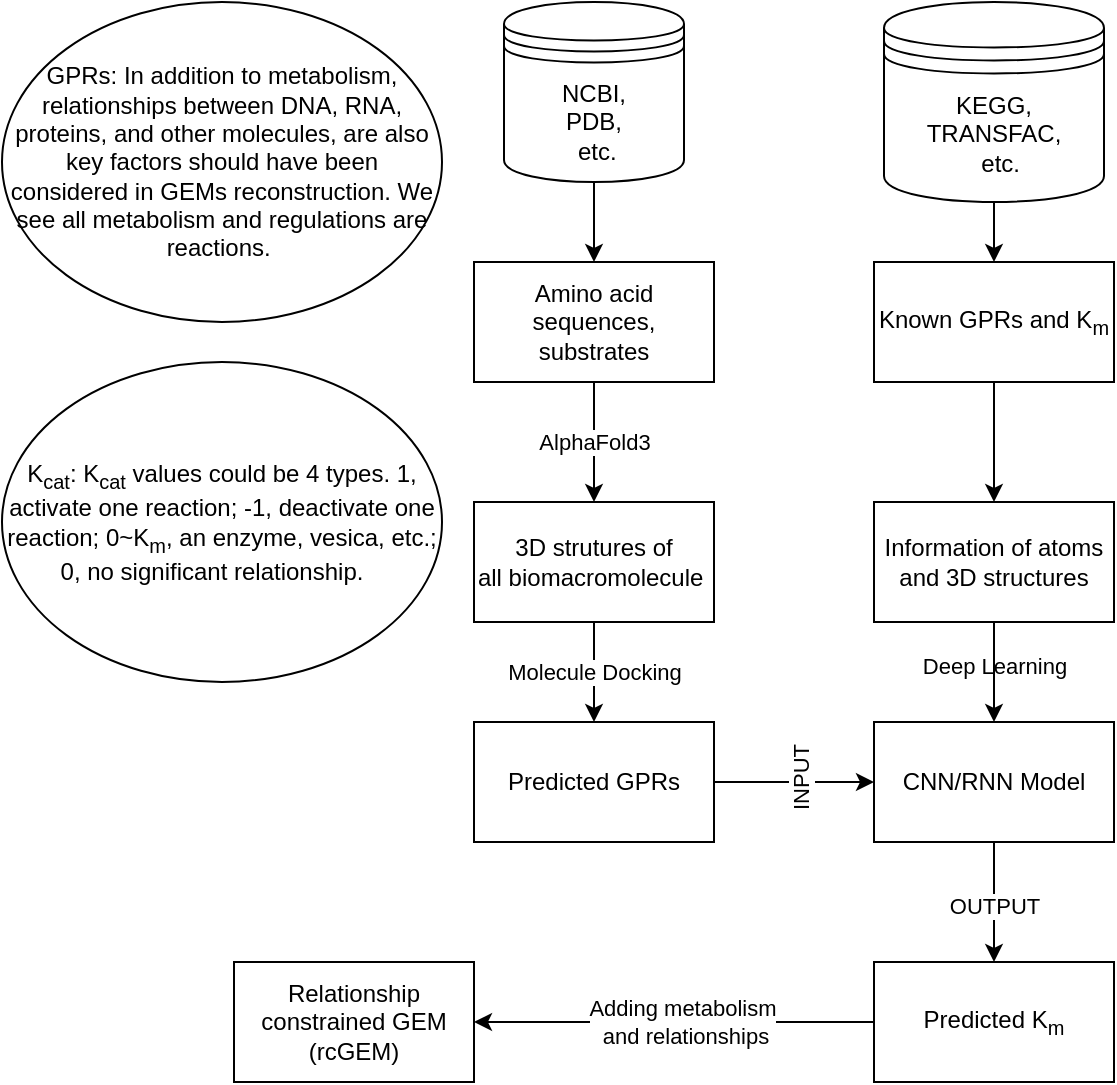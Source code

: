 <mxfile version="24.5.3" type="github">
  <diagram name="第 1 页" id="Zs_ZaR2ghkHN8LJk0DMp">
    <mxGraphModel dx="370" dy="793" grid="1" gridSize="10" guides="1" tooltips="1" connect="1" arrows="1" fold="1" page="1" pageScale="1" pageWidth="827" pageHeight="1169" math="0" shadow="0">
      <root>
        <mxCell id="0" />
        <mxCell id="1" parent="0" />
        <mxCell id="Ac4ICfkRYc5ZsgaLKNUM-4" style="edgeStyle=orthogonalEdgeStyle;rounded=0;orthogonalLoop=1;jettySize=auto;html=1;" parent="1" source="Ac4ICfkRYc5ZsgaLKNUM-6" target="Ac4ICfkRYc5ZsgaLKNUM-9" edge="1">
          <mxGeometry relative="1" as="geometry" />
        </mxCell>
        <mxCell id="Ac4ICfkRYc5ZsgaLKNUM-5" value="AlphaFold3" style="edgeLabel;html=1;align=center;verticalAlign=middle;resizable=0;points=[];rounded=0;" parent="Ac4ICfkRYc5ZsgaLKNUM-4" vertex="1" connectable="0">
          <mxGeometry x="-0.133" relative="1" as="geometry">
            <mxPoint y="4" as="offset" />
          </mxGeometry>
        </mxCell>
        <mxCell id="Ac4ICfkRYc5ZsgaLKNUM-6" value="Amino acid sequences, substrates" style="rounded=0;whiteSpace=wrap;html=1;" parent="1" vertex="1">
          <mxGeometry x="1226" y="290" width="120" height="60" as="geometry" />
        </mxCell>
        <mxCell id="Ac4ICfkRYc5ZsgaLKNUM-7" style="edgeStyle=orthogonalEdgeStyle;rounded=0;orthogonalLoop=1;jettySize=auto;html=1;entryX=0.5;entryY=0;entryDx=0;entryDy=0;" parent="1" source="Ac4ICfkRYc5ZsgaLKNUM-9" target="Ac4ICfkRYc5ZsgaLKNUM-12" edge="1">
          <mxGeometry relative="1" as="geometry">
            <mxPoint x="1216" y="550" as="targetPoint" />
          </mxGeometry>
        </mxCell>
        <mxCell id="Ac4ICfkRYc5ZsgaLKNUM-8" value="Molecule Docking" style="edgeLabel;html=1;align=center;verticalAlign=middle;resizable=0;points=[];rounded=0;" parent="Ac4ICfkRYc5ZsgaLKNUM-7" vertex="1" connectable="0">
          <mxGeometry x="-0.106" y="-2" relative="1" as="geometry">
            <mxPoint x="2" y="2" as="offset" />
          </mxGeometry>
        </mxCell>
        <mxCell id="Ac4ICfkRYc5ZsgaLKNUM-9" value="3D strutures of all&amp;nbsp;biomacromolecule&amp;nbsp;" style="rounded=0;whiteSpace=wrap;html=1;" parent="1" vertex="1">
          <mxGeometry x="1226" y="410" width="120" height="60" as="geometry" />
        </mxCell>
        <mxCell id="Ac4ICfkRYc5ZsgaLKNUM-10" style="edgeStyle=orthogonalEdgeStyle;orthogonalLoop=1;jettySize=auto;html=1;entryX=0;entryY=0.5;entryDx=0;entryDy=0;" parent="1" source="Ac4ICfkRYc5ZsgaLKNUM-12" target="Ac4ICfkRYc5ZsgaLKNUM-20" edge="1">
          <mxGeometry relative="1" as="geometry">
            <Array as="points">
              <mxPoint x="1386" y="550" />
              <mxPoint x="1386" y="550" />
            </Array>
          </mxGeometry>
        </mxCell>
        <mxCell id="Ac4ICfkRYc5ZsgaLKNUM-11" value="INPUT" style="edgeLabel;html=1;align=center;verticalAlign=middle;resizable=0;points=[];rotation=-90;" parent="Ac4ICfkRYc5ZsgaLKNUM-10" vertex="1" connectable="0">
          <mxGeometry x="0.075" y="2" relative="1" as="geometry">
            <mxPoint as="offset" />
          </mxGeometry>
        </mxCell>
        <mxCell id="Ac4ICfkRYc5ZsgaLKNUM-12" value="Predicted GPRs" style="rounded=0;whiteSpace=wrap;html=1;" parent="1" vertex="1">
          <mxGeometry x="1226" y="520" width="120" height="60" as="geometry" />
        </mxCell>
        <mxCell id="Ac4ICfkRYc5ZsgaLKNUM-13" value="" style="edgeStyle=orthogonalEdgeStyle;orthogonalLoop=1;jettySize=auto;html=1;" parent="1" source="Ac4ICfkRYc5ZsgaLKNUM-15" target="Ac4ICfkRYc5ZsgaLKNUM-17" edge="1">
          <mxGeometry relative="1" as="geometry" />
        </mxCell>
        <mxCell id="Ac4ICfkRYc5ZsgaLKNUM-14" value="Deep Learning" style="edgeLabel;html=1;align=center;verticalAlign=middle;resizable=0;points=[];" parent="Ac4ICfkRYc5ZsgaLKNUM-13" vertex="1" connectable="0">
          <mxGeometry x="-0.538" y="-1" relative="1" as="geometry">
            <mxPoint x="1" y="128" as="offset" />
          </mxGeometry>
        </mxCell>
        <mxCell id="Ac4ICfkRYc5ZsgaLKNUM-15" value="Known GPRs and K&lt;sub&gt;m&lt;/sub&gt;" style="rounded=0;whiteSpace=wrap;html=1;" parent="1" vertex="1">
          <mxGeometry x="1426" y="290" width="120" height="60" as="geometry" />
        </mxCell>
        <mxCell id="Ac4ICfkRYc5ZsgaLKNUM-16" style="edgeStyle=orthogonalEdgeStyle;orthogonalLoop=1;jettySize=auto;html=1;entryX=0.5;entryY=0;entryDx=0;entryDy=0;" parent="1" source="Ac4ICfkRYc5ZsgaLKNUM-17" target="Ac4ICfkRYc5ZsgaLKNUM-20" edge="1">
          <mxGeometry relative="1" as="geometry">
            <mxPoint x="1486" y="560" as="targetPoint" />
          </mxGeometry>
        </mxCell>
        <mxCell id="Ac4ICfkRYc5ZsgaLKNUM-17" value="Information of atoms and 3D structures" style="rounded=0;whiteSpace=wrap;html=1;" parent="1" vertex="1">
          <mxGeometry x="1426" y="410" width="120" height="60" as="geometry" />
        </mxCell>
        <mxCell id="Ac4ICfkRYc5ZsgaLKNUM-18" value="" style="edgeStyle=orthogonalEdgeStyle;orthogonalLoop=1;jettySize=auto;html=1;" parent="1" source="Ac4ICfkRYc5ZsgaLKNUM-20" target="Ac4ICfkRYc5ZsgaLKNUM-24" edge="1">
          <mxGeometry relative="1" as="geometry" />
        </mxCell>
        <mxCell id="Ac4ICfkRYc5ZsgaLKNUM-19" value="OUTPUT" style="edgeLabel;html=1;align=center;verticalAlign=middle;resizable=0;points=[];" parent="Ac4ICfkRYc5ZsgaLKNUM-18" vertex="1" connectable="0">
          <mxGeometry x="-0.175" y="2" relative="1" as="geometry">
            <mxPoint x="-2" y="7" as="offset" />
          </mxGeometry>
        </mxCell>
        <mxCell id="Ac4ICfkRYc5ZsgaLKNUM-20" value="CNN/RNN Model" style="rounded=0;whiteSpace=wrap;html=1;" parent="1" vertex="1">
          <mxGeometry x="1426" y="520" width="120" height="60" as="geometry" />
        </mxCell>
        <mxCell id="Ac4ICfkRYc5ZsgaLKNUM-21" value="GPRs: In addition to metabolism, relationships between DNA, RNA, proteins, and other molecules, are also key factors should have been considered in GEMs reconstruction. We see all metabolism and regulations are reactions.&amp;nbsp;" style="ellipse;whiteSpace=wrap;html=1;" parent="1" vertex="1">
          <mxGeometry x="990" y="160" width="220" height="160" as="geometry" />
        </mxCell>
        <mxCell id="Ac4ICfkRYc5ZsgaLKNUM-22" value="" style="edgeStyle=orthogonalEdgeStyle;orthogonalLoop=1;jettySize=auto;html=1;" parent="1" source="Ac4ICfkRYc5ZsgaLKNUM-24" target="Ac4ICfkRYc5ZsgaLKNUM-25" edge="1">
          <mxGeometry relative="1" as="geometry" />
        </mxCell>
        <mxCell id="Ac4ICfkRYc5ZsgaLKNUM-23" value="Adding metabolism&lt;div&gt;&amp;nbsp;and relationships&lt;/div&gt;" style="edgeLabel;html=1;align=center;verticalAlign=middle;resizable=0;points=[];" parent="Ac4ICfkRYc5ZsgaLKNUM-22" vertex="1" connectable="0">
          <mxGeometry x="-0.1" relative="1" as="geometry">
            <mxPoint x="-6" as="offset" />
          </mxGeometry>
        </mxCell>
        <mxCell id="Ac4ICfkRYc5ZsgaLKNUM-24" value="Predicted K&lt;sub&gt;m&lt;/sub&gt;" style="whiteSpace=wrap;html=1;rounded=0;" parent="1" vertex="1">
          <mxGeometry x="1426" y="640" width="120" height="60" as="geometry" />
        </mxCell>
        <mxCell id="Ac4ICfkRYc5ZsgaLKNUM-25" value="Relationship constrained GEM (rcGEM)" style="whiteSpace=wrap;html=1;rounded=0;" parent="1" vertex="1">
          <mxGeometry x="1106" y="640" width="120" height="60" as="geometry" />
        </mxCell>
        <mxCell id="Ac4ICfkRYc5ZsgaLKNUM-26" value="K&lt;sub&gt;cat&lt;/sub&gt;: K&lt;sub&gt;cat&lt;/sub&gt; values could be 4 types. 1, activate one reaction; -1, deactivate one reaction; 0~K&lt;sub&gt;m&lt;/sub&gt;, an enzyme,&amp;nbsp;vesica, etc.; 0, no significant relationship.&amp;nbsp; &amp;nbsp;" style="ellipse;whiteSpace=wrap;html=1;" parent="1" vertex="1">
          <mxGeometry x="990" y="340" width="220" height="160" as="geometry" />
        </mxCell>
        <mxCell id="rzJUm0-_hhL29lvpPQFW-2" value="" style="edgeStyle=orthogonalEdgeStyle;rounded=0;orthogonalLoop=1;jettySize=auto;html=1;" edge="1" parent="1" source="rzJUm0-_hhL29lvpPQFW-1">
          <mxGeometry relative="1" as="geometry">
            <mxPoint x="1286" y="290" as="targetPoint" />
          </mxGeometry>
        </mxCell>
        <mxCell id="rzJUm0-_hhL29lvpPQFW-1" value="NCBI,&lt;div&gt;PDB,&lt;br&gt;&lt;div&gt;&amp;nbsp;etc.&lt;/div&gt;&lt;/div&gt;" style="shape=datastore;whiteSpace=wrap;html=1;" vertex="1" parent="1">
          <mxGeometry x="1241" y="160" width="90" height="90" as="geometry" />
        </mxCell>
        <mxCell id="rzJUm0-_hhL29lvpPQFW-4" value="" style="edgeStyle=orthogonalEdgeStyle;rounded=0;orthogonalLoop=1;jettySize=auto;html=1;" edge="1" parent="1" source="rzJUm0-_hhL29lvpPQFW-5">
          <mxGeometry relative="1" as="geometry">
            <mxPoint x="1486" y="290" as="targetPoint" />
          </mxGeometry>
        </mxCell>
        <mxCell id="rzJUm0-_hhL29lvpPQFW-5" value="KEGG,&lt;div&gt;TRANSFAC,&lt;br&gt;&lt;div&gt;&amp;nbsp; etc.&lt;/div&gt;&lt;/div&gt;" style="shape=datastore;whiteSpace=wrap;html=1;" vertex="1" parent="1">
          <mxGeometry x="1431" y="160" width="110" height="100" as="geometry" />
        </mxCell>
      </root>
    </mxGraphModel>
  </diagram>
</mxfile>
